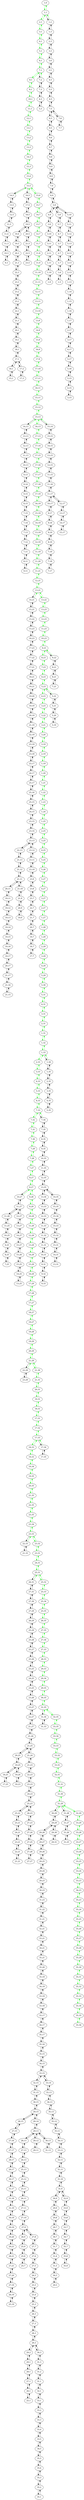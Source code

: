 digraph G {
"1,0" -> "1,1" [color= " green"];
"1,1" -> "2,1" [color= " green"];
"1,1" -> "1,2"
"1,1" -> "1,0" [color= " green"];
"1,2" -> "1,3"
"1,2" -> "1,1" [color= " green"];
"1,3" -> "2,3"
"1,3" -> "1,2"
"1,5" -> "1,6"
"1,6" -> "1,7"
"1,6" -> "1,5"
"1,7" -> "2,7"
"1,7" -> "1,6"
"1,9" -> "1,10"
"1,10" -> "1,11"
"1,10" -> "1,9"
"1,11" -> "2,11"
"1,11" -> "1,10"
"1,13" -> "2,13"
"1,13" -> "1,14"
"1,14" -> "1,15"
"1,14" -> "1,13"
"1,15" -> "1,16"
"1,15" -> "1,14"
"1,16" -> "1,17"
"1,16" -> "1,15"
"1,17" -> "2,17"
"1,17" -> "1,16"
"1,19" -> "2,19" [color= " green"];
"1,19" -> "1,20" [color= " green"];
"1,20" -> "1,21" [color= " green"];
"1,20" -> "1,19" [color= " green"];
"1,21" -> "1,22" [color= " green"];
"1,21" -> "1,20" [color= " green"];
"1,22" -> "1,23" [color= " green"];
"1,22" -> "1,21" [color= " green"];
"1,23" -> "1,24" [color= " green"];
"1,23" -> "1,22" [color= " green"];
"1,24" -> "1,25" [color= " green"];
"1,24" -> "1,23" [color= " green"];
"1,25" -> "2,25" [color= " green"];
"1,25" -> "1,24" [color= " green"];
"1,27" -> "2,27" [color= " green"];
"1,27" -> "1,28" [color= " green"];
"1,28" -> "1,29" [color= " green"];
"1,28" -> "1,27" [color= " green"];
"1,29" -> "2,29" [color= " green"];
"1,29" -> "1,28" [color= " green"];
"1,31" -> "2,31" [color= " green"];
"1,31" -> "1,32" [color= " green"];
"1,32" -> "1,33" [color= " green"];
"1,32" -> "1,31" [color= " green"];
"1,33" -> "2,33" [color= " green"];
"1,33" -> "1,34"
"1,33" -> "1,32" [color= " green"];
"1,34" -> "1,35"
"1,34" -> "1,33" [color= " green"];
"1,35" -> "2,35"
"1,35" -> "1,34"
"2,1" -> "3,1" [color= " green"];
"2,1" -> "1,1" [color= " green"];
"2,3" -> "3,3"
"2,3" -> "1,3"
"2,7" -> "3,7"
"2,7" -> "1,7"
"2,11" -> "3,11"
"2,11" -> "1,11"
"2,13" -> "3,13"
"2,13" -> "1,13"
"2,17" -> "3,17"
"2,17" -> "1,17"
"2,19" -> "3,19" [color= " green"];
"2,19" -> "1,19" [color= " green"];
"2,25" -> "3,25" [color= " green"];
"2,25" -> "1,25" [color= " green"];
"2,27" -> "3,27" [color= " green"];
"2,27" -> "1,27" [color= " green"];
"2,29" -> "3,29" [color= " green"];
"2,29" -> "1,29" [color= " green"];
"2,31" -> "3,31" [color= " green"];
"2,31" -> "1,31" [color= " green"];
"2,33" -> "3,33" [color= " green"];
"2,33" -> "1,33" [color= " green"];
"2,35" -> "3,35"
"2,35" -> "1,35"
"3,1" -> "4,1" [color= " green"];
"3,1" -> "2,1" [color= " green"];
"3,3" -> "2,3"
"3,3" -> "3,4"
"3,4" -> "3,5"
"3,4" -> "3,3"
"3,5" -> "4,5"
"3,5" -> "3,4"
"3,7" -> "4,7"
"3,7" -> "2,7"
"3,9" -> "4,9"
"3,9" -> "3,10"
"3,10" -> "3,11"
"3,10" -> "3,9"
"3,11" -> "2,11"
"3,11" -> "3,10"
"3,13" -> "4,13"
"3,13" -> "2,13"
"3,15" -> "4,15"
"3,17" -> "4,17"
"3,17" -> "2,17"
"3,19" -> "2,19" [color= " green"];
"3,19" -> "3,20" [color= " green"];
"3,20" -> "3,21" [color= " green"];
"3,20" -> "3,19" [color= " green"];
"3,21" -> "3,22" [color= " green"];
"3,21" -> "3,20" [color= " green"];
"3,22" -> "3,23" [color= " green"];
"3,22" -> "3,21" [color= " green"];
"3,23" -> "4,23" [color= " green"];
"3,23" -> "3,22" [color= " green"];
"3,25" -> "4,25" [color= " green"];
"3,25" -> "2,25" [color= " green"];
"3,27" -> "4,27" [color= " green"];
"3,27" -> "2,27" [color= " green"];
"3,29" -> "4,29" [color= " green"];
"3,29" -> "2,29" [color= " green"];
"3,31" -> "4,31" [color= " green"];
"3,31" -> "2,31" [color= " green"];
"3,33" -> "4,33" [color= " green"];
"3,33" -> "2,33" [color= " green"];
"3,35" -> "4,35"
"3,35" -> "2,35"
"4,1" -> "5,1" [color= " green"];
"4,1" -> "3,1" [color= " green"];
"4,5" -> "5,5"
"4,5" -> "3,5"
"4,7" -> "5,7"
"4,7" -> "3,7"
"4,9" -> "5,9"
"4,9" -> "3,9"
"4,13" -> "5,13"
"4,13" -> "3,13"
"4,15" -> "5,15"
"4,15" -> "3,15"
"4,17" -> "5,17"
"4,17" -> "3,17"
"4,23" -> "5,23" [color= " green"];
"4,23" -> "3,23" [color= " green"];
"4,25" -> "5,25" [color= " green"];
"4,25" -> "3,25" [color= " green"];
"4,27" -> "5,27" [color= " green"];
"4,27" -> "3,27" [color= " green"];
"4,29" -> "5,29" [color= " green"];
"4,29" -> "3,29" [color= " green"];
"4,31" -> "5,31" [color= " green"];
"4,31" -> "3,31" [color= " green"];
"4,33" -> "5,33" [color= " green"];
"4,33" -> "3,33" [color= " green"];
"4,35" -> "5,35"
"4,35" -> "3,35"
"5,1" -> "6,1" [color= " green"];
"5,1" -> "4,1" [color= " green"];
"5,3" -> "6,3"
"5,5" -> "6,5"
"5,5" -> "4,5"
"5,7" -> "4,7"
"5,7" -> "5,8"
"5,8" -> "5,9"
"5,8" -> "5,7"
"5,9" -> "6,9"
"5,9" -> "4,9"
"5,9" -> "5,10"
"5,9" -> "5,8"
"5,10" -> "5,11"
"5,10" -> "5,9"
"5,11" -> "5,12"
"5,11" -> "5,10"
"5,12" -> "5,13"
"5,12" -> "5,11"
"5,13" -> "4,13"
"5,13" -> "5,12"
"5,15" -> "4,15"
"5,15" -> "5,16"
"5,16" -> "5,17"
"5,16" -> "5,15"
"5,17" -> "4,17"
"5,17" -> "5,16"
"5,19" -> "5,20"
"5,20" -> "5,21"
"5,20" -> "5,19"
"5,21" -> "5,22"
"5,21" -> "5,20"
"5,22" -> "5,23" [color= " green"];
"5,22" -> "5,21"
"5,23" -> "6,23" [color= " green"];
"5,23" -> "4,23" [color= " green"];
"5,23" -> "5,22"
"5,25" -> "4,25" [color= " green"];
"5,25" -> "5,26" [color= " green"];
"5,26" -> "5,27" [color= " green"];
"5,26" -> "5,25" [color= " green"];
"5,27" -> "4,27" [color= " green"];
"5,27" -> "5,26" [color= " green"];
"5,29" -> "4,29" [color= " green"];
"5,29" -> "5,30" [color= " green"];
"5,30" -> "5,31" [color= " green"];
"5,30" -> "5,29" [color= " green"];
"5,31" -> "4,31" [color= " green"];
"5,31" -> "5,30" [color= " green"];
"5,33" -> "6,33" [color= " green"];
"5,33" -> "4,33" [color= " green"];
"5,35" -> "4,35"
"6,1" -> "7,1" [color= " green"];
"6,1" -> "5,1" [color= " green"];
"6,3" -> "7,3"
"6,3" -> "5,3"
"6,5" -> "7,5"
"6,5" -> "5,5"
"6,9" -> "7,9"
"6,9" -> "5,9"
"6,23" -> "7,23" [color= " green"];
"6,23" -> "5,23" [color= " green"];
"6,33" -> "7,33" [color= " green"];
"6,33" -> "5,33" [color= " green"];
"7,1" -> "8,1" [color= " green"];
"7,1" -> "6,1" [color= " green"];
"7,1" -> "7,2"
"7,2" -> "7,3"
"7,2" -> "7,1" [color= " green"];
"7,3" -> "6,3"
"7,3" -> "7,2"
"7,5" -> "8,5"
"7,5" -> "6,5"
"7,5" -> "7,6"
"7,6" -> "7,7"
"7,6" -> "7,5"
"7,7" -> "7,6"
"7,9" -> "8,9"
"7,9" -> "6,9"
"7,11" -> "8,11"
"7,11" -> "7,12"
"7,12" -> "7,13"
"7,12" -> "7,11"
"7,13" -> "7,14"
"7,13" -> "7,12"
"7,14" -> "7,15"
"7,14" -> "7,13"
"7,15" -> "8,15"
"7,15" -> "7,14"
"7,17" -> "7,18"
"7,18" -> "7,19"
"7,18" -> "7,17"
"7,19" -> "8,19"
"7,19" -> "7,18"
"7,21" -> "8,21"
"7,23" -> "8,23" [color= " green"];
"7,23" -> "6,23" [color= " green"];
"7,25" -> "8,25"
"7,27" -> "8,27" [color= " green"];
"7,27" -> "7,28" [color= " green"];
"7,28" -> "7,29" [color= " green"];
"7,28" -> "7,27" [color= " green"];
"7,29" -> "7,30" [color= " green"];
"7,29" -> "7,28" [color= " green"];
"7,30" -> "7,31" [color= " green"];
"7,30" -> "7,29" [color= " green"];
"7,31" -> "7,32" [color= " green"];
"7,31" -> "7,30" [color= " green"];
"7,32" -> "7,33" [color= " green"];
"7,32" -> "7,31" [color= " green"];
"7,33" -> "6,33" [color= " green"];
"7,33" -> "7,34"
"7,33" -> "7,32" [color= " green"];
"7,34" -> "7,35"
"7,34" -> "7,33" [color= " green"];
"7,35" -> "8,35"
"7,35" -> "7,34"
"8,1" -> "9,1" [color= " green"];
"8,1" -> "7,1" [color= " green"];
"8,5" -> "9,5"
"8,5" -> "7,5"
"8,9" -> "9,9"
"8,9" -> "7,9"
"8,11" -> "9,11"
"8,11" -> "7,11"
"8,15" -> "9,15"
"8,15" -> "7,15"
"8,19" -> "9,19"
"8,19" -> "7,19"
"8,21" -> "9,21"
"8,21" -> "7,21"
"8,23" -> "9,23" [color= " green"];
"8,23" -> "7,23" [color= " green"];
"8,25" -> "9,25"
"8,25" -> "7,25"
"8,27" -> "9,27" [color= " green"];
"8,27" -> "7,27" [color= " green"];
"8,35" -> "9,35"
"8,35" -> "7,35"
"9,1" -> "10,1" [color= " green"];
"9,1" -> "8,1" [color= " green"];
"9,3" -> "10,3"
"9,5" -> "8,5"
"9,5" -> "9,6"
"9,6" -> "9,7"
"9,6" -> "9,5"
"9,7" -> "9,8"
"9,7" -> "9,6"
"9,8" -> "9,9"
"9,8" -> "9,7"
"9,9" -> "8,9"
"9,9" -> "9,8"
"9,11" -> "8,11"
"9,13" -> "10,13"
"9,13" -> "9,14"
"9,14" -> "9,15"
"9,14" -> "9,13"
"9,15" -> "8,15"
"9,15" -> "9,14"
"9,17" -> "10,17"
"9,17" -> "9,18"
"9,18" -> "9,19"
"9,18" -> "9,17"
"9,19" -> "8,19"
"9,19" -> "9,18"
"9,21" -> "8,21"
"9,21" -> "9,22"
"9,22" -> "9,23" [color= " green"];
"9,22" -> "9,21"
"9,23" -> "10,23" [color= " green"];
"9,23" -> "8,23" [color= " green"];
"9,23" -> "9,22"
"9,25" -> "10,25"
"9,25" -> "8,25"
"9,27" -> "10,27"
"9,27" -> "8,27" [color= " green"];
"9,27" -> "9,28" [color= " green"];
"9,28" -> "9,29" [color= " green"];
"9,28" -> "9,27" [color= " green"];
"9,29" -> "10,29" [color= " green"];
"9,29" -> "9,28" [color= " green"];
"9,31" -> "10,31"
"9,31" -> "9,32"
"9,32" -> "9,33"
"9,32" -> "9,31"
"9,33" -> "9,32"
"9,35" -> "10,35"
"9,35" -> "8,35"
"10,1" -> "11,1" [color= " green"];
"10,1" -> "9,1" [color= " green"];
"10,3" -> "11,3"
"10,3" -> "9,3"
"10,13" -> "11,13"
"10,13" -> "9,13"
"10,17" -> "11,17"
"10,17" -> "9,17"
"10,23" -> "11,23" [color= " green"];
"10,23" -> "9,23" [color= " green"];
"10,25" -> "11,25"
"10,25" -> "9,25"
"10,27" -> "11,27"
"10,27" -> "9,27" [color= " green"];
"10,29" -> "11,29" [color= " green"];
"10,29" -> "9,29" [color= " green"];
"10,31" -> "11,31"
"10,31" -> "9,31"
"10,35" -> "11,35"
"10,35" -> "9,35"
"11,1" -> "12,1" [color= " green"];
"11,1" -> "10,1" [color= " green"];
"11,3" -> "10,3"
"11,3" -> "11,4"
"11,4" -> "11,5"
"11,4" -> "11,3"
"11,5" -> "12,5"
"11,5" -> "11,4"
"11,7" -> "12,7" [color= " green"];
"11,7" -> "11,8" [color= " green"];
"11,8" -> "11,9" [color= " green"];
"11,8" -> "11,7" [color= " green"];
"11,9" -> "11,10" [color= " green"];
"11,9" -> "11,8" [color= " green"];
"11,10" -> "11,11" [color= " green"];
"11,10" -> "11,9" [color= " green"];
"11,11" -> "12,11" [color= " green"];
"11,11" -> "11,10" [color= " green"];
"11,13" -> "12,13"
"11,13" -> "10,13"
"11,15" -> "12,15"
"11,15" -> "11,16"
"11,16" -> "11,17"
"11,16" -> "11,15"
"11,17" -> "12,17"
"11,17" -> "10,17"
"11,17" -> "11,16"
"11,19" -> "12,19" [color= " green"];
"11,19" -> "11,20" [color= " green"];
"11,20" -> "11,21" [color= " green"];
"11,20" -> "11,19" [color= " green"];
"11,21" -> "12,21" [color= " green"];
"11,21" -> "11,20" [color= " green"];
"11,23" -> "12,23" [color= " green"];
"11,23" -> "10,23" [color= " green"];
"11,25" -> "10,25"
"11,25" -> "11,26"
"11,26" -> "11,27"
"11,26" -> "11,25"
"11,27" -> "12,27"
"11,27" -> "10,27"
"11,27" -> "11,26"
"11,29" -> "12,29" [color= " green"];
"11,29" -> "10,29" [color= " green"];
"11,31" -> "10,31"
"11,31" -> "11,32"
"11,32" -> "11,33"
"11,32" -> "11,31"
"11,33" -> "12,33"
"11,33" -> "11,32"
"11,35" -> "12,35"
"11,35" -> "10,35"
"12,1" -> "13,1" [color= " green"];
"12,1" -> "11,1" [color= " green"];
"12,5" -> "13,5"
"12,5" -> "11,5"
"12,7" -> "13,7" [color= " green"];
"12,7" -> "11,7" [color= " green"];
"12,11" -> "13,11" [color= " green"];
"12,11" -> "11,11" [color= " green"];
"12,13" -> "13,13"
"12,13" -> "11,13"
"12,15" -> "13,15"
"12,15" -> "11,15"
"12,17" -> "13,17"
"12,17" -> "11,17"
"12,19" -> "13,19" [color= " green"];
"12,19" -> "11,19" [color= " green"];
"12,21" -> "13,21" [color= " green"];
"12,21" -> "11,21" [color= " green"];
"12,23" -> "13,23" [color= " green"];
"12,23" -> "11,23" [color= " green"];
"12,27" -> "13,27"
"12,27" -> "11,27"
"12,29" -> "13,29" [color= " green"];
"12,29" -> "11,29" [color= " green"];
"12,33" -> "13,33"
"12,33" -> "11,33"
"12,35" -> "13,35"
"12,35" -> "11,35"
"13,1" -> "12,1" [color= " green"];
"13,1" -> "13,2" [color= " green"];
"13,2" -> "13,3" [color= " green"];
"13,2" -> "13,1" [color= " green"];
"13,3" -> "14,3" [color= " green"];
"13,3" -> "13,2" [color= " green"];
"13,5" -> "14,5"
"13,5" -> "12,5"
"13,7" -> "14,7" [color= " green"];
"13,7" -> "12,7" [color= " green"];
"13,9" -> "14,9" [color= " green"];
"13,9" -> "13,10" [color= " green"];
"13,10" -> "13,11" [color= " green"];
"13,10" -> "13,9" [color= " green"];
"13,11" -> "12,11" [color= " green"];
"13,11" -> "13,10" [color= " green"];
"13,13" -> "14,13"
"13,13" -> "12,13"
"13,15" -> "14,15"
"13,15" -> "12,15"
"13,17" -> "14,17"
"13,17" -> "12,17"
"13,19" -> "14,19" [color= " green"];
"13,19" -> "12,19" [color= " green"];
"13,21" -> "14,21"
"13,21" -> "12,21" [color= " green"];
"13,21" -> "13,22" [color= " green"];
"13,22" -> "13,23" [color= " green"];
"13,22" -> "13,21" [color= " green"];
"13,23" -> "12,23" [color= " green"];
"13,23" -> "13,22" [color= " green"];
"13,25" -> "14,25"
"13,27" -> "14,27"
"13,27" -> "12,27"
"13,29" -> "14,29" [color= " green"];
"13,29" -> "12,29" [color= " green"];
"13,31" -> "14,31"
"13,33" -> "12,33"
"13,33" -> "13,34"
"13,34" -> "13,35"
"13,34" -> "13,33"
"13,35" -> "14,35"
"13,35" -> "12,35"
"13,35" -> "13,34"
"14,3" -> "15,3" [color= " green"];
"14,3" -> "13,3" [color= " green"];
"14,5" -> "15,5" [color= " green"];
"14,5" -> "13,5"
"14,7" -> "15,7" [color= " green"];
"14,7" -> "13,7" [color= " green"];
"14,9" -> "15,9" [color= " green"];
"14,9" -> "13,9" [color= " green"];
"14,13" -> "15,13" [color= " green"];
"14,13" -> "13,13"
"14,15" -> "15,15"
"14,15" -> "13,15"
"14,17" -> "15,17"
"14,17" -> "13,17"
"14,19" -> "15,19" [color= " green"];
"14,19" -> "13,19" [color= " green"];
"14,21" -> "15,21"
"14,21" -> "13,21" [color= " green"];
"14,25" -> "15,25"
"14,25" -> "13,25"
"14,27" -> "15,27"
"14,27" -> "13,27"
"14,29" -> "15,29" [color= " green"];
"14,29" -> "13,29" [color= " green"];
"14,31" -> "15,31"
"14,31" -> "13,31"
"14,35" -> "15,35"
"14,35" -> "13,35"
"15,1" -> "16,1"
"15,3" -> "14,3" [color= " green"];
"15,3" -> "15,4" [color= " green"];
"15,4" -> "15,5" [color= " green"];
"15,4" -> "15,3" [color= " green"];
"15,5" -> "16,5"
"15,5" -> "14,5"
"15,5" -> "15,6" [color= " green"];
"15,5" -> "15,4" [color= " green"];
"15,6" -> "15,7" [color= " green"];
"15,6" -> "15,5" [color= " green"];
"15,7" -> "14,7" [color= " green"];
"15,7" -> "15,6" [color= " green"];
"15,9" -> "16,9" [color= " green"];
"15,9" -> "14,9" [color= " green"];
"15,11" -> "16,11" [color= " green"];
"15,11" -> "15,12" [color= " green"];
"15,12" -> "15,13" [color= " green"];
"15,12" -> "15,11" [color= " green"];
"15,13" -> "16,13" [color= " green"];
"15,13" -> "14,13"
"15,13" -> "15,14"
"15,13" -> "15,12" [color= " green"];
"15,14" -> "15,15"
"15,14" -> "15,13" [color= " green"];
"15,15" -> "14,15"
"15,15" -> "15,14"
"15,17" -> "14,17"
"15,19" -> "16,19" [color= " green"];
"15,19" -> "14,19" [color= " green"];
"15,21" -> "14,21"
"15,21" -> "15,22"
"15,22" -> "15,23"
"15,22" -> "15,21"
"15,23" -> "16,23"
"15,23" -> "15,22"
"15,25" -> "14,25"
"15,25" -> "15,26"
"15,26" -> "15,27"
"15,26" -> "15,25"
"15,27" -> "14,27"
"15,27" -> "15,26"
"15,29" -> "16,29" [color= " green"];
"15,29" -> "14,29" [color= " green"];
"15,31" -> "14,31"
"15,31" -> "15,32"
"15,32" -> "15,33"
"15,32" -> "15,31"
"15,33" -> "15,34"
"15,33" -> "15,32"
"15,34" -> "15,35"
"15,34" -> "15,33"
"15,35" -> "14,35"
"15,35" -> "15,34"
"16,1" -> "17,1"
"16,1" -> "15,1"
"16,5" -> "17,5"
"16,5" -> "15,5" [color= " green"];
"16,9" -> "17,9" [color= " green"];
"16,9" -> "15,9" [color= " green"];
"16,11" -> "17,11" [color= " green"];
"16,11" -> "15,11" [color= " green"];
"16,13" -> "17,13" [color= " green"];
"16,13" -> "15,13" [color= " green"];
"16,19" -> "17,19" [color= " green"];
"16,19" -> "15,19" [color= " green"];
"16,23" -> "17,23"
"16,23" -> "15,23"
"16,29" -> "17,29" [color= " green"];
"16,29" -> "15,29" [color= " green"];
"17,1" -> "18,1"
"17,1" -> "16,1"
"17,1" -> "17,2"
"17,2" -> "17,3"
"17,2" -> "17,1"
"17,3" -> "17,2"
"17,5" -> "18,5"
"17,5" -> "16,5"
"17,7" -> "18,7"
"17,9" -> "16,9" [color= " green"];
"17,9" -> "17,10" [color= " green"];
"17,10" -> "17,11" [color= " green"];
"17,10" -> "17,9" [color= " green"];
"17,11" -> "16,11" [color= " green"];
"17,11" -> "17,10" [color= " green"];
"17,13" -> "16,13" [color= " green"];
"17,13" -> "17,14" [color= " green"];
"17,14" -> "17,15" [color= " green"];
"17,14" -> "17,13" [color= " green"];
"17,15" -> "17,16" [color= " green"];
"17,15" -> "17,14" [color= " green"];
"17,16" -> "17,17" [color= " green"];
"17,16" -> "17,15" [color= " green"];
"17,17" -> "17,18" [color= " green"];
"17,17" -> "17,16" [color= " green"];
"17,18" -> "17,19" [color= " green"];
"17,18" -> "17,17" [color= " green"];
"17,19" -> "16,19" [color= " green"];
"17,19" -> "17,18" [color= " green"];
"17,21" -> "18,21"
"17,21" -> "17,22"
"17,22" -> "17,23"
"17,22" -> "17,21"
"17,23" -> "16,23"
"17,23" -> "17,22"
"17,25" -> "18,25"
"17,27" -> "18,27" [color= " green"];
"17,27" -> "17,28" [color= " green"];
"17,28" -> "17,29" [color= " green"];
"17,28" -> "17,27" [color= " green"];
"17,29" -> "16,29" [color= " green"];
"17,29" -> "17,28" [color= " green"];
"17,31" -> "18,31" [color= " green"];
"17,31" -> "17,32" [color= " green"];
"17,32" -> "17,33" [color= " green"];
"17,32" -> "17,31" [color= " green"];
"17,33" -> "18,33" [color= " green"];
"17,33" -> "17,34"
"17,33" -> "17,32" [color= " green"];
"17,34" -> "17,35"
"17,34" -> "17,33" [color= " green"];
"17,35" -> "17,34"
"18,1" -> "19,1"
"18,1" -> "17,1"
"18,5" -> "19,5"
"18,5" -> "17,5"
"18,7" -> "19,7"
"18,7" -> "17,7"
"18,21" -> "19,21"
"18,21" -> "17,21"
"18,25" -> "19,25"
"18,25" -> "17,25"
"18,27" -> "19,27" [color= " green"];
"18,27" -> "17,27" [color= " green"];
"18,31" -> "19,31" [color= " green"];
"18,31" -> "17,31" [color= " green"];
"18,33" -> "19,33" [color= " green"];
"18,33" -> "17,33" [color= " green"];
"19,1" -> "20,1"
"19,1" -> "18,1"
"19,3" -> "20,3"
"19,3" -> "19,4"
"19,4" -> "19,5"
"19,4" -> "19,3"
"19,5" -> "20,5"
"19,5" -> "18,5"
"19,5" -> "19,4"
"19,7" -> "20,7"
"19,7" -> "18,7"
"19,9" -> "20,9"
"19,11" -> "20,11"
"19,11" -> "19,12"
"19,12" -> "19,13"
"19,12" -> "19,11"
"19,13" -> "19,14"
"19,13" -> "19,12"
"19,14" -> "19,15"
"19,14" -> "19,13"
"19,15" -> "19,16"
"19,15" -> "19,14"
"19,16" -> "19,17"
"19,16" -> "19,15"
"19,17" -> "20,17"
"19,17" -> "19,16"
"19,19" -> "20,19"
"19,19" -> "19,20"
"19,20" -> "19,21"
"19,20" -> "19,19"
"19,21" -> "18,21"
"19,21" -> "19,20"
"19,23" -> "19,24"
"19,24" -> "19,25"
"19,24" -> "19,23"
"19,25" -> "20,25"
"19,25" -> "18,25"
"19,25" -> "19,24"
"19,27" -> "18,27" [color= " green"];
"19,27" -> "19,28" [color= " green"];
"19,28" -> "19,29" [color= " green"];
"19,28" -> "19,27" [color= " green"];
"19,29" -> "20,29" [color= " green"];
"19,29" -> "19,28" [color= " green"];
"19,31" -> "20,31" [color= " green"];
"19,31" -> "18,31" [color= " green"];
"19,33" -> "18,33" [color= " green"];
"19,33" -> "19,34" [color= " green"];
"19,34" -> "19,35" [color= " green"];
"19,34" -> "19,33" [color= " green"];
"19,35" -> "20,35" [color= " green"];
"19,35" -> "19,34" [color= " green"];
"20,1" -> "21,1"
"20,1" -> "19,1"
"20,3" -> "21,3"
"20,3" -> "19,3"
"20,5" -> "21,5"
"20,5" -> "19,5"
"20,7" -> "21,7"
"20,7" -> "19,7"
"20,9" -> "21,9"
"20,9" -> "19,9"
"20,11" -> "21,11"
"20,11" -> "19,11"
"20,17" -> "21,17"
"20,17" -> "19,17"
"20,19" -> "21,19"
"20,19" -> "19,19"
"20,25" -> "21,25"
"20,25" -> "19,25"
"20,29" -> "21,29" [color= " green"];
"20,29" -> "19,29" [color= " green"];
"20,31" -> "21,31" [color= " green"];
"20,31" -> "19,31" [color= " green"];
"20,35" -> "21,35" [color= " green"];
"20,35" -> "19,35" [color= " green"];
"21,1" -> "22,1"
"21,1" -> "20,1"
"21,3" -> "22,3"
"21,3" -> "20,3"
"21,5" -> "22,5"
"21,5" -> "20,5"
"21,7" -> "22,7"
"21,7" -> "20,7"
"21,9" -> "20,9"
"21,9" -> "21,10"
"21,10" -> "21,11"
"21,10" -> "21,9"
"21,11" -> "20,11"
"21,11" -> "21,12"
"21,11" -> "21,10"
"21,12" -> "21,13"
"21,12" -> "21,11"
"21,13" -> "22,13"
"21,13" -> "21,12"
"21,15" -> "21,16"
"21,16" -> "21,17"
"21,16" -> "21,15"
"21,17" -> "20,17"
"21,17" -> "21,16"
"21,19" -> "22,19"
"21,19" -> "20,19"
"21,21" -> "22,21"
"21,23" -> "22,23"
"21,23" -> "21,24"
"21,24" -> "21,25"
"21,24" -> "21,23"
"21,25" -> "20,25"
"21,25" -> "21,26"
"21,25" -> "21,24"
"21,26" -> "21,27"
"21,26" -> "21,25"
"21,27" -> "22,27"
"21,27" -> "21,26"
"21,29" -> "22,29"
"21,29" -> "20,29" [color= " green"];
"21,29" -> "21,30" [color= " green"];
"21,30" -> "21,31" [color= " green"];
"21,30" -> "21,29" [color= " green"];
"21,31" -> "20,31" [color= " green"];
"21,31" -> "21,30" [color= " green"];
"21,33" -> "22,33"
"21,35" -> "22,35" [color= " green"];
"21,35" -> "20,35" [color= " green"];
"22,1" -> "23,1"
"22,1" -> "21,1"
"22,3" -> "23,3"
"22,3" -> "21,3"
"22,5" -> "23,5"
"22,5" -> "21,5"
"22,7" -> "23,7"
"22,7" -> "21,7"
"22,13" -> "23,13"
"22,13" -> "21,13"
"22,19" -> "23,19"
"22,19" -> "21,19"
"22,21" -> "23,21"
"22,21" -> "21,21"
"22,23" -> "23,23"
"22,23" -> "21,23"
"22,27" -> "23,27"
"22,27" -> "21,27"
"22,29" -> "23,29"
"22,29" -> "21,29" [color= " green"];
"22,33" -> "23,33" [color= " green"];
"22,33" -> "21,33"
"22,35" -> "23,35" [color= " green"];
"22,35" -> "21,35" [color= " green"];
"23,1" -> "22,1"
"23,1" -> "23,2"
"23,2" -> "23,3"
"23,2" -> "23,1"
"23,3" -> "22,3"
"23,3" -> "23,2"
"23,5" -> "22,5"
"23,7" -> "22,7"
"23,7" -> "23,8"
"23,8" -> "23,9"
"23,8" -> "23,7"
"23,9" -> "23,10"
"23,9" -> "23,8"
"23,10" -> "23,11"
"23,10" -> "23,9"
"23,11" -> "23,12"
"23,11" -> "23,10"
"23,12" -> "23,13"
"23,12" -> "23,11"
"23,13" -> "22,13"
"23,13" -> "23,14"
"23,13" -> "23,12"
"23,14" -> "23,15"
"23,14" -> "23,13"
"23,15" -> "24,15"
"23,15" -> "23,14"
"23,17" -> "24,17"
"23,17" -> "23,18"
"23,18" -> "23,19"
"23,18" -> "23,17"
"23,19" -> "22,19"
"23,19" -> "23,18"
"23,21" -> "24,21"
"23,21" -> "22,21"
"23,23" -> "24,23"
"23,23" -> "22,23"
"23,25" -> "24,25"
"23,25" -> "23,26"
"23,26" -> "23,27"
"23,26" -> "23,25"
"23,27" -> "22,27"
"23,27" -> "23,26"
"23,29" -> "22,29"
"23,31" -> "24,31" [color= " green"];
"23,31" -> "23,32" [color= " green"];
"23,32" -> "23,33" [color= " green"];
"23,32" -> "23,31" [color= " green"];
"23,33" -> "22,33"
"23,33" -> "23,34" [color= " green"];
"23,33" -> "23,32" [color= " green"];
"23,34" -> "23,35" [color= " green"];
"23,34" -> "23,33" [color= " green"];
"23,35" -> "22,35" [color= " green"];
"23,35" -> "23,34" [color= " green"];
"24,15" -> "25,15"
"24,15" -> "23,15"
"24,17" -> "25,17"
"24,17" -> "23,17"
"24,21" -> "25,21"
"24,21" -> "23,21"
"24,23" -> "25,23"
"24,23" -> "23,23"
"24,25" -> "25,25"
"24,25" -> "23,25"
"24,31" -> "25,31" [color= " green"];
"24,31" -> "23,31" [color= " green"];
"25,1" -> "26,1"
"25,3" -> "26,3"
"25,3" -> "25,4"
"25,4" -> "25,5"
"25,4" -> "25,3"
"25,5" -> "26,5"
"25,5" -> "25,4"
"25,7" -> "25,8"
"25,8" -> "25,9"
"25,8" -> "25,7"
"25,9" -> "26,9"
"25,9" -> "25,8"
"25,11" -> "26,11"
"25,11" -> "25,12"
"25,12" -> "25,13"
"25,12" -> "25,11"
"25,13" -> "26,13"
"25,13" -> "25,12"
"25,15" -> "24,15"
"25,15" -> "25,16"
"25,16" -> "25,17"
"25,16" -> "25,15"
"25,17" -> "24,17"
"25,17" -> "25,16"
"25,19" -> "26,19"
"25,21" -> "24,21"
"25,21" -> "25,22"
"25,22" -> "25,23"
"25,22" -> "25,21"
"25,23" -> "26,23"
"25,23" -> "24,23"
"25,23" -> "25,22"
"25,25" -> "24,25"
"25,25" -> "25,26"
"25,26" -> "25,27"
"25,26" -> "25,25"
"25,27" -> "25,28"
"25,27" -> "25,26"
"25,28" -> "25,29"
"25,28" -> "25,27"
"25,29" -> "26,29"
"25,29" -> "25,28"
"25,31" -> "26,31"
"25,31" -> "24,31" [color= " green"];
"25,31" -> "25,32" [color= " green"];
"25,32" -> "25,33" [color= " green"];
"25,32" -> "25,31" [color= " green"];
"25,33" -> "25,34" [color= " green"];
"25,33" -> "25,32" [color= " green"];
"25,34" -> "25,35" [color= " green"];
"25,34" -> "25,33" [color= " green"];
"25,35" -> "26,35" [color= " green"];
"25,35" -> "25,34" [color= " green"];
"26,1" -> "27,1"
"26,1" -> "25,1"
"26,3" -> "27,3"
"26,3" -> "25,3"
"26,5" -> "27,5"
"26,5" -> "25,5"
"26,9" -> "27,9"
"26,9" -> "25,9"
"26,11" -> "27,11"
"26,11" -> "25,11"
"26,13" -> "27,13"
"26,13" -> "25,13"
"26,19" -> "27,19"
"26,19" -> "25,19"
"26,23" -> "27,23"
"26,23" -> "25,23"
"26,29" -> "27,29"
"26,29" -> "25,29"
"26,31" -> "27,31"
"26,31" -> "25,31" [color= " green"];
"26,35" -> "27,35" [color= " green"];
"26,35" -> "25,35" [color= " green"];
"27,1" -> "28,1"
"27,1" -> "26,1"
"27,3" -> "28,3"
"27,3" -> "26,3"
"27,5" -> "26,5"
"27,5" -> "27,6"
"27,6" -> "27,7"
"27,6" -> "27,5"
"27,7" -> "27,8"
"27,7" -> "27,6"
"27,8" -> "27,9"
"27,8" -> "27,7"
"27,9" -> "26,9"
"27,9" -> "27,10"
"27,9" -> "27,8"
"27,10" -> "27,11"
"27,10" -> "27,9"
"27,11" -> "26,11"
"27,11" -> "27,10"
"27,13" -> "28,13"
"27,13" -> "26,13"
"27,15" -> "28,15"
"27,15" -> "27,16"
"27,16" -> "27,17"
"27,16" -> "27,15"
"27,17" -> "28,17"
"27,17" -> "27,16"
"27,19" -> "26,19"
"27,19" -> "27,20"
"27,20" -> "27,21"
"27,20" -> "27,19"
"27,21" -> "28,21"
"27,21" -> "27,20"
"27,23" -> "26,23"
"27,23" -> "27,24"
"27,24" -> "27,25"
"27,24" -> "27,23"
"27,25" -> "27,26"
"27,25" -> "27,24"
"27,26" -> "27,27"
"27,26" -> "27,25"
"27,27" -> "27,26"
"27,29" -> "26,29"
"27,29" -> "27,30"
"27,30" -> "27,31"
"27,30" -> "27,29"
"27,31" -> "26,31"
"27,31" -> "27,30"
"27,33" -> "28,33" [color= " green"];
"27,33" -> "27,34" [color= " green"];
"27,34" -> "27,35" [color= " green"];
"27,34" -> "27,33" [color= " green"];
"27,35" -> "26,35" [color= " green"];
"27,35" -> "27,34" [color= " green"];
"28,1" -> "29,1"
"28,1" -> "27,1"
"28,3" -> "29,3"
"28,3" -> "27,3"
"28,13" -> "29,13"
"28,13" -> "27,13"
"28,15" -> "29,15"
"28,15" -> "27,15"
"28,17" -> "29,17"
"28,17" -> "27,17"
"28,21" -> "29,21"
"28,21" -> "27,21"
"28,33" -> "29,33" [color= " green"];
"28,33" -> "27,33" [color= " green"];
"29,1" -> "28,1"
"29,1" -> "29,2"
"29,2" -> "29,3"
"29,2" -> "29,1"
"29,3" -> "30,3"
"29,3" -> "28,3"
"29,3" -> "29,2"
"29,5" -> "30,5"
"29,7" -> "30,7"
"29,7" -> "29,8"
"29,8" -> "29,9"
"29,8" -> "29,7"
"29,9" -> "30,9"
"29,9" -> "29,8"
"29,11" -> "29,12"
"29,12" -> "29,13"
"29,12" -> "29,11"
"29,13" -> "30,13"
"29,13" -> "28,13"
"29,13" -> "29,14"
"29,13" -> "29,12"
"29,14" -> "29,15"
"29,14" -> "29,13"
"29,15" -> "30,15"
"29,15" -> "28,15"
"29,15" -> "29,14"
"29,17" -> "30,17"
"29,17" -> "28,17"
"29,19" -> "30,19"
"29,19" -> "29,20"
"29,20" -> "29,21"
"29,20" -> "29,19"
"29,21" -> "28,21"
"29,21" -> "29,20"
"29,23" -> "30,23"
"29,23" -> "29,24"
"29,24" -> "29,25"
"29,24" -> "29,23"
"29,25" -> "29,26"
"29,25" -> "29,24"
"29,26" -> "29,27"
"29,26" -> "29,25"
"29,27" -> "29,28"
"29,27" -> "29,26"
"29,28" -> "29,29"
"29,28" -> "29,27"
"29,29" -> "30,29"
"29,29" -> "29,30"
"29,29" -> "29,28"
"29,30" -> "29,31"
"29,30" -> "29,29"
"29,31" -> "29,30"
"29,33" -> "28,33" [color= " green"];
"29,33" -> "29,34" [color= " green"];
"29,34" -> "29,35" [color= " green"];
"29,34" -> "29,33" [color= " green"];
"29,35" -> "30,35" [color= " green"];
"29,35" -> "29,34" [color= " green"];
"30,3" -> "31,3"
"30,3" -> "29,3"
"30,5" -> "31,5"
"30,5" -> "29,5"
"30,7" -> "31,7"
"30,7" -> "29,7"
"30,9" -> "31,9"
"30,9" -> "29,9"
"30,13" -> "31,13"
"30,13" -> "29,13"
"30,15" -> "31,15"
"30,15" -> "29,15"
"30,17" -> "31,17"
"30,17" -> "29,17"
"30,19" -> "31,19"
"30,19" -> "29,19"
"30,23" -> "31,23"
"30,23" -> "29,23"
"30,29" -> "31,29" [color= " green"];
"30,29" -> "29,29"
"30,35" -> "31,35" [color= " green"];
"30,35" -> "29,35" [color= " green"];
"31,1" -> "32,1"
"31,1" -> "31,2"
"31,2" -> "31,3"
"31,2" -> "31,1"
"31,3" -> "30,3"
"31,3" -> "31,2"
"31,5" -> "30,5"
"31,5" -> "31,6"
"31,6" -> "31,7"
"31,6" -> "31,5"
"31,7" -> "30,7"
"31,7" -> "31,6"
"31,9" -> "32,9"
"31,9" -> "30,9"
"31,9" -> "31,10"
"31,10" -> "31,11"
"31,10" -> "31,9"
"31,11" -> "32,11"
"31,11" -> "31,10"
"31,13" -> "30,13"
"31,15" -> "32,15"
"31,15" -> "30,15"
"31,17" -> "30,17"
"31,17" -> "31,18"
"31,18" -> "31,19"
"31,18" -> "31,17"
"31,19" -> "30,19"
"31,19" -> "31,18"
"31,21" -> "32,21"
"31,21" -> "31,22"
"31,22" -> "31,23"
"31,22" -> "31,21"
"31,23" -> "30,23"
"31,23" -> "31,22"
"31,25" -> "31,26"
"31,26" -> "31,27"
"31,26" -> "31,25"
"31,27" -> "31,28"
"31,27" -> "31,26"
"31,28" -> "31,29" [color= " green"];
"31,28" -> "31,27"
"31,29" -> "32,29" [color= " green"];
"31,29" -> "30,29"
"31,29" -> "31,30" [color= " green"];
"31,29" -> "31,28"
"31,30" -> "31,31" [color= " green"];
"31,30" -> "31,29" [color= " green"];
"31,31" -> "32,31" [color= " green"];
"31,31" -> "31,30" [color= " green"];
"31,33" -> "31,34"
"31,34" -> "31,35" [color= " green"];
"31,34" -> "31,33"
"31,35" -> "32,35" [color= " green"];
"31,35" -> "30,35" [color= " green"];
"31,35" -> "31,34"
"32,1" -> "33,1"
"32,1" -> "31,1"
"32,9" -> "33,9"
"32,9" -> "31,9"
"32,11" -> "33,11"
"32,11" -> "31,11"
"32,15" -> "33,15"
"32,15" -> "31,15"
"32,21" -> "33,21"
"32,21" -> "31,21"
"32,29" -> "33,29" [color= " green"];
"32,29" -> "31,29" [color= " green"];
"32,31" -> "33,31" [color= " green"];
"32,31" -> "31,31" [color= " green"];
"32,35" -> "33,35" [color= " green"];
"32,35" -> "31,35" [color= " green"];
"33,1" -> "32,1"
"33,1" -> "33,2"
"33,2" -> "33,3"
"33,2" -> "33,1"
"33,3" -> "33,4"
"33,3" -> "33,2"
"33,4" -> "33,5"
"33,4" -> "33,3"
"33,5" -> "34,5"
"33,5" -> "33,4"
"33,7" -> "34,7"
"33,7" -> "33,8"
"33,8" -> "33,9"
"33,8" -> "33,7"
"33,9" -> "32,9"
"33,9" -> "33,8"
"33,11" -> "34,11"
"33,11" -> "32,11"
"33,13" -> "34,13"
"33,13" -> "33,14"
"33,14" -> "33,15"
"33,14" -> "33,13"
"33,15" -> "34,15"
"33,15" -> "32,15"
"33,15" -> "33,14"
"33,17" -> "34,17"
"33,17" -> "33,18"
"33,18" -> "33,19"
"33,18" -> "33,17"
"33,19" -> "34,19"
"33,19" -> "33,18"
"33,21" -> "34,21"
"33,21" -> "32,21"
"33,23" -> "34,23" [color= " green"];
"33,23" -> "33,24" [color= " green"];
"33,24" -> "33,25" [color= " green"];
"33,24" -> "33,23" [color= " green"];
"33,25" -> "33,26" [color= " green"];
"33,25" -> "33,24" [color= " green"];
"33,26" -> "33,27" [color= " green"];
"33,26" -> "33,25" [color= " green"];
"33,27" -> "33,28" [color= " green"];
"33,27" -> "33,26" [color= " green"];
"33,28" -> "33,29" [color= " green"];
"33,28" -> "33,27" [color= " green"];
"33,29" -> "32,29" [color= " green"];
"33,29" -> "33,28" [color= " green"];
"33,31" -> "32,31" [color= " green"];
"33,31" -> "33,32" [color= " green"];
"33,32" -> "33,33" [color= " green"];
"33,32" -> "33,31" [color= " green"];
"33,33" -> "33,34" [color= " green"];
"33,33" -> "33,32" [color= " green"];
"33,34" -> "33,35" [color= " green"];
"33,34" -> "33,33" [color= " green"];
"33,35" -> "32,35" [color= " green"];
"33,35" -> "33,34" [color= " green"];
"34,5" -> "35,5"
"34,5" -> "33,5"
"34,7" -> "35,7"
"34,7" -> "33,7"
"34,11" -> "35,11"
"34,11" -> "33,11"
"34,13" -> "35,13"
"34,13" -> "33,13"
"34,15" -> "35,15"
"34,15" -> "33,15"
"34,17" -> "35,17"
"34,17" -> "33,17"
"34,19" -> "35,19"
"34,19" -> "33,19"
"34,21" -> "35,21"
"34,21" -> "33,21"
"34,23" -> "35,23" [color= " green"];
"34,23" -> "33,23" [color= " green"];
"35,1" -> "35,2"
"35,2" -> "35,3"
"35,2" -> "35,1"
"35,3" -> "35,4"
"35,3" -> "35,2"
"35,4" -> "35,5"
"35,4" -> "35,3"
"35,5" -> "34,5"
"35,5" -> "35,4"
"35,7" -> "34,7"
"35,7" -> "35,8"
"35,8" -> "35,9"
"35,8" -> "35,7"
"35,9" -> "35,8"
"35,11" -> "34,11"
"35,11" -> "35,12"
"35,12" -> "35,13"
"35,12" -> "35,11"
"35,13" -> "34,13"
"35,13" -> "35,12"
"35,15" -> "34,15"
"35,15" -> "35,16"
"35,16" -> "35,17"
"35,16" -> "35,15"
"35,17" -> "34,17"
"35,17" -> "35,16"
"35,19" -> "34,19"
"35,19" -> "35,20"
"35,20" -> "35,21"
"35,20" -> "35,19"
"35,21" -> "34,21"
"35,21" -> "35,20"
"35,23" -> "34,23" [color= " green"];
"35,23" -> "35,24" [color= " green"];
"35,24" -> "35,25" [color= " green"];
"35,24" -> "35,23" [color= " green"];
"35,25" -> "35,26" [color= " green"];
"35,25" -> "35,24" [color= " green"];
"35,26" -> "35,27" [color= " green"];
"35,26" -> "35,25" [color= " green"];
"35,27" -> "35,28" [color= " green"];
"35,27" -> "35,26" [color= " green"];
"35,28" -> "35,29" [color= " green"];
"35,28" -> "35,27" [color= " green"];
"35,29" -> "35,30" [color= " green"];
"35,29" -> "35,28" [color= " green"];
"35,30" -> "35,31" [color= " green"];
"35,30" -> "35,29" [color= " green"];
"35,31" -> "35,32" [color= " green"];
"35,31" -> "35,30" [color= " green"];
"35,32" -> "35,33" [color= " green"];
"35,32" -> "35,31" [color= " green"];
"35,33" -> "35,34" [color= " green"];
"35,33" -> "35,32" [color= " green"];
"35,34" -> "35,35" [color= " green"];
"35,34" -> "35,33" [color= " green"];
"35,35" -> "35,36" [color= " green"];
"35,35" -> "35,34" [color= " green"];
"35,36" -> "35,35" [color= " green"];
}
